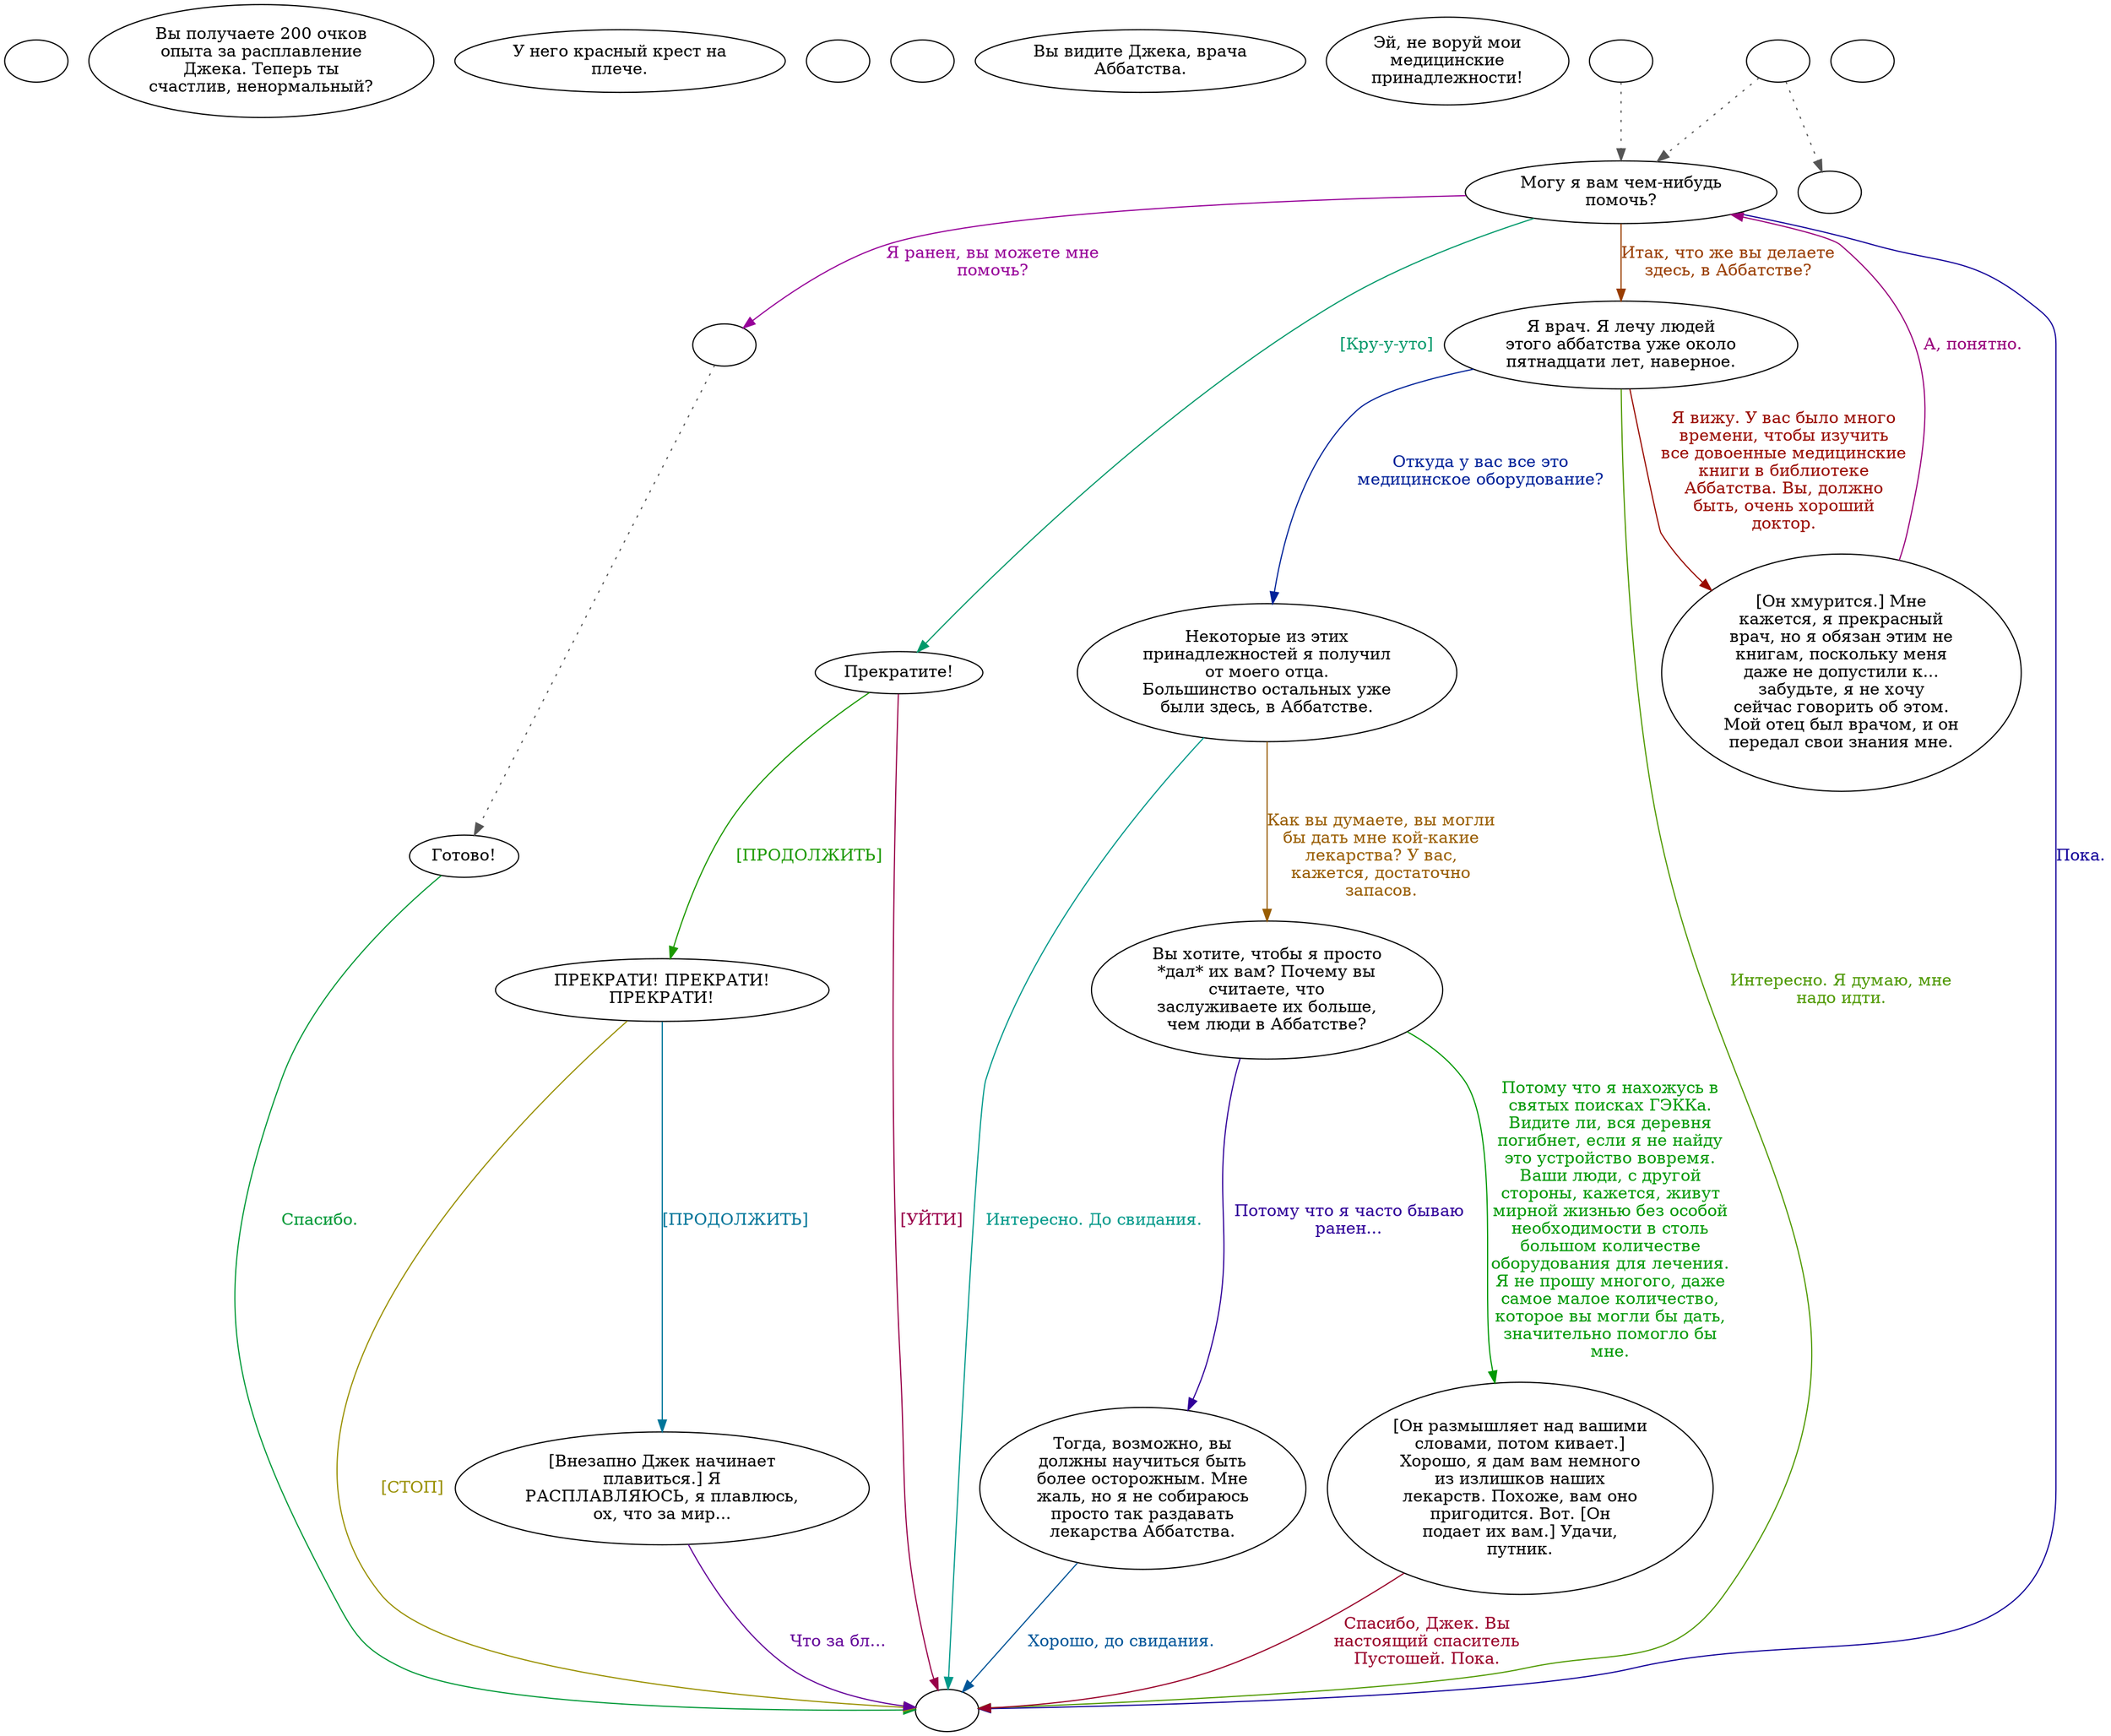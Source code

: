digraph abhealer {
  "start" [style=filled       fillcolor="#FFFFFF"       color="#000000"]
  "start" [label=""]
  "critter_p_proc" [style=filled       fillcolor="#FFFFFF"       color="#000000"]
  "critter_p_proc" [label="Вы получаете 200 очков\nопыта за расплавление\nДжека. Теперь ты\nсчастлив, ненормальный?"]
  "description_p_proc" [style=filled       fillcolor="#FFFFFF"       color="#000000"]
  "description_p_proc" [label="У него красный крест на\nплече."]
  "destroy_p_proc" [style=filled       fillcolor="#FFFFFF"       color="#000000"]
  "destroy_p_proc" [label=""]
  "map_enter_p_proc" [style=filled       fillcolor="#FFFFFF"       color="#000000"]
  "map_enter_p_proc" [label=""]
  "look_at_p_proc" [style=filled       fillcolor="#FFFFFF"       color="#000000"]
  "look_at_p_proc" [label="Вы видите Джека, врача\nАббатства."]
  "pickup_p_proc" [style=filled       fillcolor="#FFFFFF"       color="#000000"]
  "pickup_p_proc" [label="Эй, не воруй мои\nмедицинские\nпринадлежности!"]
  "timed_event_p_proc" [style=filled       fillcolor="#FFFFFF"       color="#000000"]
  "timed_event_p_proc" -> "Node001" [style=dotted color="#555555"]
  "timed_event_p_proc" [label=""]
  "talk_p_proc" [style=filled       fillcolor="#FFFFFF"       color="#000000"]
  "talk_p_proc" -> "Node012" [style=dotted color="#555555"]
  "talk_p_proc" -> "Node001" [style=dotted color="#555555"]
  "talk_p_proc" [label=""]
  "Node001" [style=filled       fillcolor="#FFFFFF"       color="#000000"]
  "Node001" [label="Могу я вам чем-нибудь\nпомочь?"]
  "Node001" -> "Node002" [label="Я ранен, вы можете мне\nпомочь?" color="#970099" fontcolor="#970099"]
  "Node001" -> "Node003" [label="[Кру-у-уто]" color="#00996A" fontcolor="#00996A"]
  "Node001" -> "Node007" [label="Итак, что же вы делаете\nздесь, в Аббатстве?" color="#993D00" fontcolor="#993D00"]
  "Node001" -> "Node999" [label="Пока." color="#110099" fontcolor="#110099"]
  "Node002" [style=filled       fillcolor="#FFFFFF"       color="#000000"]
  "Node002" -> "Node006" [style=dotted color="#555555"]
  "Node002" [label=""]
  "Node003" [style=filled       fillcolor="#FFFFFF"       color="#000000"]
  "Node003" [label="Прекратите!"]
  "Node003" -> "Node004" [label="[ПРОДОЛЖИТЬ]" color="#1C9900" fontcolor="#1C9900"]
  "Node003" -> "Node999" [label="[УЙТИ]" color="#990049" fontcolor="#990049"]
  "Node004" [style=filled       fillcolor="#FFFFFF"       color="#000000"]
  "Node004" [label="ПРЕКРАТИ! ПРЕКРАТИ!\nПРЕКРАТИ!"]
  "Node004" -> "Node005" [label="[ПРОДОЛЖИТЬ]" color="#007599" fontcolor="#007599"]
  "Node004" -> "Node999" [label="[СТОП]" color="#999000" fontcolor="#999000"]
  "Node005" [style=filled       fillcolor="#FFFFFF"       color="#000000"]
  "Node005" [label="[Внезапно Джек начинает\nплавиться.] Я\nРАСПЛАВЛЯЮСЬ, я плавлюсь,\nох, что за мир..."]
  "Node005" -> "Node999" [label="Что за бл..." color="#630099" fontcolor="#630099"]
  "Node006" [style=filled       fillcolor="#FFFFFF"       color="#000000"]
  "Node006" [label="Готово!"]
  "Node006" -> "Node999" [label="Спасибо." color="#009937" fontcolor="#009937"]
  "Node007" [style=filled       fillcolor="#FFFFFF"       color="#000000"]
  "Node007" [label="Я врач. Я лечу людей\nэтого аббатства уже около\nпятнадцати лет, наверное."]
  "Node007" -> "Node008" [label="Я вижу. У вас было много\nвремени, чтобы изучить\nвсе довоенные медицинские\nкниги в библиотеке\nАббатства. Вы, должно\nбыть, очень хороший\nдоктор." color="#990A00" fontcolor="#990A00"]
  "Node007" -> "Node009" [label="Откуда у вас все это\nмедицинское оборудование?" color="#002299" fontcolor="#002299"]
  "Node007" -> "Node999" [label="Интересно. Я думаю, мне\nнадо идти." color="#4F9900" fontcolor="#4F9900"]
  "Node008" [style=filled       fillcolor="#FFFFFF"       color="#000000"]
  "Node008" [label="[Он хмурится.] Мне\nкажется, я прекрасный\nврач, но я обязан этим не\nкнигам, поскольку меня\nдаже не допустили к...\nзабудьте, я не хочу\nсейчас говорить об этом.\nМой отец был врачом, и он\nпередал свои знания мне."]
  "Node008" -> "Node001" [label="А, понятно." color="#99007C" fontcolor="#99007C"]
  "Node009" [style=filled       fillcolor="#FFFFFF"       color="#000000"]
  "Node009" [label="Некоторые из этих\nпринадлежностей я получил\nот моего отца.\nБольшинство остальных уже\nбыли здесь, в Аббатстве."]
  "Node009" -> "Node999" [label="Интересно. До свидания." color="#00998A" fontcolor="#00998A"]
  "Node009" -> "Node010" [label="Как вы думаете, вы могли\nбы дать мне кой-какие\nлекарства? У вас,\nкажется, достаточно\nзапасов." color="#995D00" fontcolor="#995D00"]
  "Node010" [style=filled       fillcolor="#FFFFFF"       color="#000000"]
  "Node010" [label="Вы хотите, чтобы я просто\n*дал* их вам? Почему вы\nсчитаете, что\nзаслуживаете их больше,\nчем люди в Аббатстве?"]
  "Node010" -> "Node011b" [label="Потому что я часто бываю\nранен..." color="#300099" fontcolor="#300099"]
  "Node010" -> "Node011a" [label="Потому что я нахожусь в\nсвятых поисках ГЭККа.\nВидите ли, вся деревня\nпогибнет, если я не найду\nэто устройство вовремя.\nВаши люди, с другой\nстороны, кажется, живут\nмирной жизнью без особой\nнеобходимости в столь\nбольшом количестве\nоборудования для лечения.\nЯ не прошу многого, даже\nсамое малое количество,\nкоторое вы могли бы дать,\nзначительно помогло бы\nмне." color="#009904" fontcolor="#009904"]
  "Node011a" [style=filled       fillcolor="#FFFFFF"       color="#000000"]
  "Node011a" [label="[Он размышляет над вашими\nсловами, потом кивает.]\nХорошо, я дам вам немного\nиз излишков наших\nлекарств. Похоже, вам оно\nпригодится. Вот. [Он\nподает их вам.] Удачи,\nпутник."]
  "Node011a" -> "Node999" [label="Спасибо, Джек. Вы\nнастоящий спаситель\nПустошей. Пока." color="#990029" fontcolor="#990029"]
  "Node011b" [style=filled       fillcolor="#FFFFFF"       color="#000000"]
  "Node011b" [label="Тогда, возможно, вы\nдолжны научиться быть\nболее осторожным. Мне\nжаль, но я не собираюсь\nпросто так раздавать\nлекарства Аббатства."]
  "Node011b" -> "Node999" [label="Хорошо, до свидания." color="#005699" fontcolor="#005699"]
  "Node012" [style=filled       fillcolor="#FFFFFF"       color="#000000"]
  "Node012" [label=""]
  "Node999" [style=filled       fillcolor="#FFFFFF"       color="#000000"]
  "Node999" [label=""]
  "damage_p_proc" [style=filled       fillcolor="#FFFFFF"       color="#000000"]
  "damage_p_proc" [label=""]
}